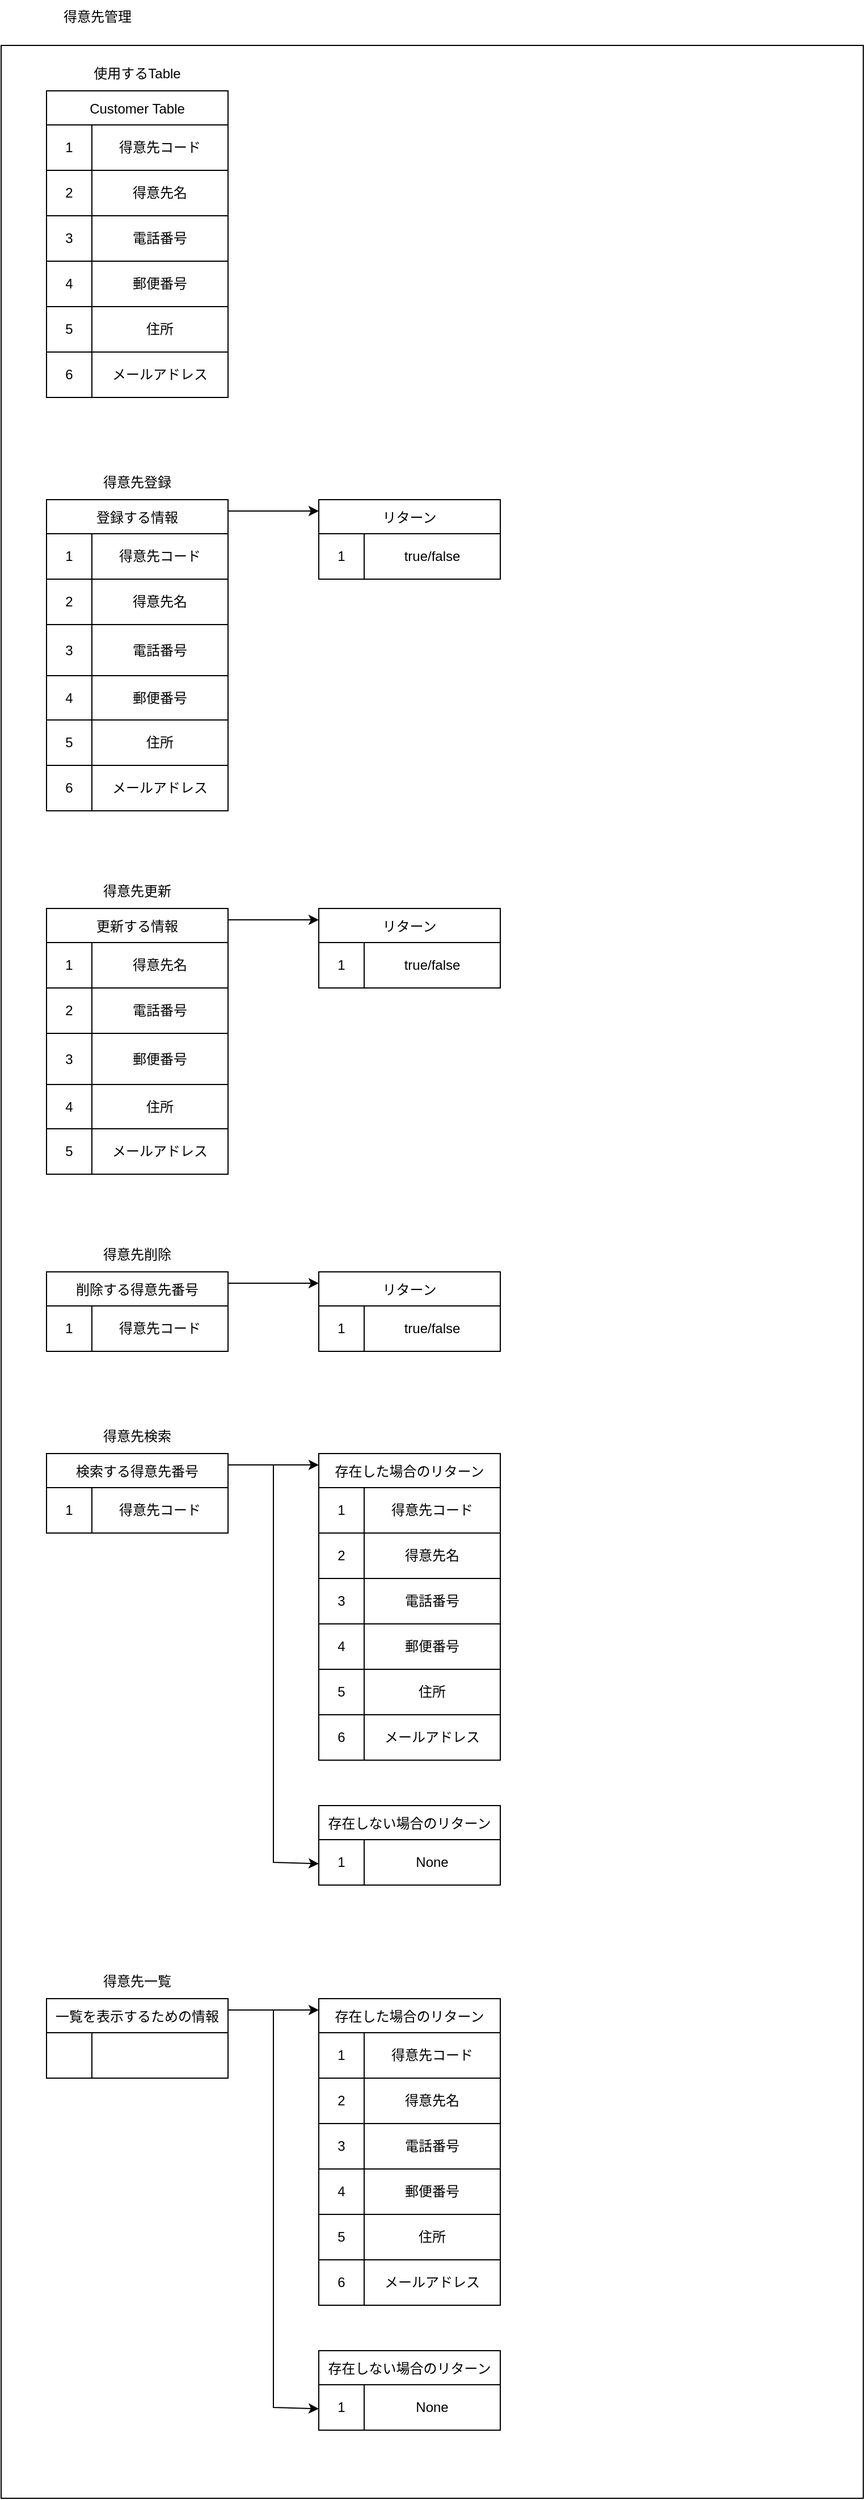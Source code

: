 <mxfile version="24.8.4">
  <diagram name="ページ1" id="rWOm7wTtB1lwXQG9iiKH">
    <mxGraphModel dx="1195" dy="658" grid="1" gridSize="10" guides="1" tooltips="1" connect="1" arrows="1" fold="1" page="1" pageScale="1" pageWidth="5000" pageHeight="5000" math="0" shadow="0">
      <root>
        <mxCell id="0" />
        <mxCell id="1" parent="0" />
        <mxCell id="iLSsixgJdg_JlFmPXbRB-1" value="" style="rounded=0;whiteSpace=wrap;html=1;fillColor=none;movable=0;resizable=0;rotatable=0;deletable=0;editable=0;locked=1;connectable=0;" vertex="1" parent="1">
          <mxGeometry x="40" y="80" width="760" height="2160" as="geometry" />
        </mxCell>
        <mxCell id="iLSsixgJdg_JlFmPXbRB-2" value="得意先管理" style="text;strokeColor=none;align=center;fillColor=none;html=1;verticalAlign=middle;whiteSpace=wrap;rounded=0;" vertex="1" parent="1">
          <mxGeometry x="80" y="40" width="90" height="30" as="geometry" />
        </mxCell>
        <mxCell id="iLSsixgJdg_JlFmPXbRB-4" value="使用するTable" style="text;strokeColor=none;align=center;fillColor=none;html=1;verticalAlign=middle;whiteSpace=wrap;rounded=0;" vertex="1" parent="1">
          <mxGeometry x="80" y="90" width="160" height="30" as="geometry" />
        </mxCell>
        <mxCell id="iLSsixgJdg_JlFmPXbRB-56" value="Customer Table" style="shape=table;startSize=30;container=1;collapsible=0;childLayout=tableLayout;" vertex="1" parent="1">
          <mxGeometry x="80" y="120" width="160" height="270" as="geometry" />
        </mxCell>
        <mxCell id="iLSsixgJdg_JlFmPXbRB-57" value="" style="shape=tableRow;horizontal=0;startSize=0;swimlaneHead=0;swimlaneBody=0;strokeColor=inherit;top=0;left=0;bottom=0;right=0;collapsible=0;dropTarget=0;fillColor=none;points=[[0,0.5],[1,0.5]];portConstraint=eastwest;" vertex="1" parent="iLSsixgJdg_JlFmPXbRB-56">
          <mxGeometry y="30" width="160" height="40" as="geometry" />
        </mxCell>
        <mxCell id="iLSsixgJdg_JlFmPXbRB-58" value="1" style="shape=partialRectangle;html=1;whiteSpace=wrap;connectable=0;strokeColor=inherit;overflow=hidden;fillColor=none;top=0;left=0;bottom=0;right=0;pointerEvents=1;" vertex="1" parent="iLSsixgJdg_JlFmPXbRB-57">
          <mxGeometry width="40" height="40" as="geometry">
            <mxRectangle width="40" height="40" as="alternateBounds" />
          </mxGeometry>
        </mxCell>
        <mxCell id="iLSsixgJdg_JlFmPXbRB-59" value="得意先コード" style="shape=partialRectangle;html=1;whiteSpace=wrap;connectable=0;strokeColor=inherit;overflow=hidden;fillColor=none;top=0;left=0;bottom=0;right=0;pointerEvents=1;" vertex="1" parent="iLSsixgJdg_JlFmPXbRB-57">
          <mxGeometry x="40" width="120" height="40" as="geometry">
            <mxRectangle width="120" height="40" as="alternateBounds" />
          </mxGeometry>
        </mxCell>
        <mxCell id="iLSsixgJdg_JlFmPXbRB-60" value="" style="shape=tableRow;horizontal=0;startSize=0;swimlaneHead=0;swimlaneBody=0;strokeColor=inherit;top=0;left=0;bottom=0;right=0;collapsible=0;dropTarget=0;fillColor=none;points=[[0,0.5],[1,0.5]];portConstraint=eastwest;" vertex="1" parent="iLSsixgJdg_JlFmPXbRB-56">
          <mxGeometry y="70" width="160" height="40" as="geometry" />
        </mxCell>
        <mxCell id="iLSsixgJdg_JlFmPXbRB-61" value="2" style="shape=partialRectangle;html=1;whiteSpace=wrap;connectable=0;strokeColor=inherit;overflow=hidden;fillColor=none;top=0;left=0;bottom=0;right=0;pointerEvents=1;" vertex="1" parent="iLSsixgJdg_JlFmPXbRB-60">
          <mxGeometry width="40" height="40" as="geometry">
            <mxRectangle width="40" height="40" as="alternateBounds" />
          </mxGeometry>
        </mxCell>
        <mxCell id="iLSsixgJdg_JlFmPXbRB-62" value="得意先名" style="shape=partialRectangle;html=1;whiteSpace=wrap;connectable=0;strokeColor=inherit;overflow=hidden;fillColor=none;top=0;left=0;bottom=0;right=0;pointerEvents=1;" vertex="1" parent="iLSsixgJdg_JlFmPXbRB-60">
          <mxGeometry x="40" width="120" height="40" as="geometry">
            <mxRectangle width="120" height="40" as="alternateBounds" />
          </mxGeometry>
        </mxCell>
        <mxCell id="iLSsixgJdg_JlFmPXbRB-63" value="" style="shape=tableRow;horizontal=0;startSize=0;swimlaneHead=0;swimlaneBody=0;strokeColor=inherit;top=0;left=0;bottom=0;right=0;collapsible=0;dropTarget=0;fillColor=none;points=[[0,0.5],[1,0.5]];portConstraint=eastwest;" vertex="1" parent="iLSsixgJdg_JlFmPXbRB-56">
          <mxGeometry y="110" width="160" height="40" as="geometry" />
        </mxCell>
        <mxCell id="iLSsixgJdg_JlFmPXbRB-64" value="3" style="shape=partialRectangle;html=1;whiteSpace=wrap;connectable=0;strokeColor=inherit;overflow=hidden;fillColor=none;top=0;left=0;bottom=0;right=0;pointerEvents=1;" vertex="1" parent="iLSsixgJdg_JlFmPXbRB-63">
          <mxGeometry width="40" height="40" as="geometry">
            <mxRectangle width="40" height="40" as="alternateBounds" />
          </mxGeometry>
        </mxCell>
        <mxCell id="iLSsixgJdg_JlFmPXbRB-65" value="電話番号" style="shape=partialRectangle;html=1;whiteSpace=wrap;connectable=0;strokeColor=inherit;overflow=hidden;fillColor=none;top=0;left=0;bottom=0;right=0;pointerEvents=1;" vertex="1" parent="iLSsixgJdg_JlFmPXbRB-63">
          <mxGeometry x="40" width="120" height="40" as="geometry">
            <mxRectangle width="120" height="40" as="alternateBounds" />
          </mxGeometry>
        </mxCell>
        <mxCell id="iLSsixgJdg_JlFmPXbRB-66" value="" style="shape=tableRow;horizontal=0;startSize=0;swimlaneHead=0;swimlaneBody=0;strokeColor=inherit;top=0;left=0;bottom=0;right=0;collapsible=0;dropTarget=0;fillColor=none;points=[[0,0.5],[1,0.5]];portConstraint=eastwest;" vertex="1" parent="iLSsixgJdg_JlFmPXbRB-56">
          <mxGeometry y="150" width="160" height="40" as="geometry" />
        </mxCell>
        <mxCell id="iLSsixgJdg_JlFmPXbRB-67" value="4" style="shape=partialRectangle;html=1;whiteSpace=wrap;connectable=0;strokeColor=inherit;overflow=hidden;fillColor=none;top=0;left=0;bottom=0;right=0;pointerEvents=1;" vertex="1" parent="iLSsixgJdg_JlFmPXbRB-66">
          <mxGeometry width="40" height="40" as="geometry">
            <mxRectangle width="40" height="40" as="alternateBounds" />
          </mxGeometry>
        </mxCell>
        <mxCell id="iLSsixgJdg_JlFmPXbRB-68" value="郵便番号" style="shape=partialRectangle;html=1;whiteSpace=wrap;connectable=0;strokeColor=inherit;overflow=hidden;fillColor=none;top=0;left=0;bottom=0;right=0;pointerEvents=1;" vertex="1" parent="iLSsixgJdg_JlFmPXbRB-66">
          <mxGeometry x="40" width="120" height="40" as="geometry">
            <mxRectangle width="120" height="40" as="alternateBounds" />
          </mxGeometry>
        </mxCell>
        <mxCell id="iLSsixgJdg_JlFmPXbRB-69" value="" style="shape=tableRow;horizontal=0;startSize=0;swimlaneHead=0;swimlaneBody=0;strokeColor=inherit;top=0;left=0;bottom=0;right=0;collapsible=0;dropTarget=0;fillColor=none;points=[[0,0.5],[1,0.5]];portConstraint=eastwest;" vertex="1" parent="iLSsixgJdg_JlFmPXbRB-56">
          <mxGeometry y="190" width="160" height="40" as="geometry" />
        </mxCell>
        <mxCell id="iLSsixgJdg_JlFmPXbRB-70" value="5" style="shape=partialRectangle;html=1;whiteSpace=wrap;connectable=0;strokeColor=inherit;overflow=hidden;fillColor=none;top=0;left=0;bottom=0;right=0;pointerEvents=1;" vertex="1" parent="iLSsixgJdg_JlFmPXbRB-69">
          <mxGeometry width="40" height="40" as="geometry">
            <mxRectangle width="40" height="40" as="alternateBounds" />
          </mxGeometry>
        </mxCell>
        <mxCell id="iLSsixgJdg_JlFmPXbRB-71" value="住所" style="shape=partialRectangle;html=1;whiteSpace=wrap;connectable=0;strokeColor=inherit;overflow=hidden;fillColor=none;top=0;left=0;bottom=0;right=0;pointerEvents=1;" vertex="1" parent="iLSsixgJdg_JlFmPXbRB-69">
          <mxGeometry x="40" width="120" height="40" as="geometry">
            <mxRectangle width="120" height="40" as="alternateBounds" />
          </mxGeometry>
        </mxCell>
        <mxCell id="iLSsixgJdg_JlFmPXbRB-72" value="" style="shape=tableRow;horizontal=0;startSize=0;swimlaneHead=0;swimlaneBody=0;strokeColor=inherit;top=0;left=0;bottom=0;right=0;collapsible=0;dropTarget=0;fillColor=none;points=[[0,0.5],[1,0.5]];portConstraint=eastwest;" vertex="1" parent="iLSsixgJdg_JlFmPXbRB-56">
          <mxGeometry y="230" width="160" height="40" as="geometry" />
        </mxCell>
        <mxCell id="iLSsixgJdg_JlFmPXbRB-73" value="6" style="shape=partialRectangle;html=1;whiteSpace=wrap;connectable=0;strokeColor=inherit;overflow=hidden;fillColor=none;top=0;left=0;bottom=0;right=0;pointerEvents=1;" vertex="1" parent="iLSsixgJdg_JlFmPXbRB-72">
          <mxGeometry width="40" height="40" as="geometry">
            <mxRectangle width="40" height="40" as="alternateBounds" />
          </mxGeometry>
        </mxCell>
        <mxCell id="iLSsixgJdg_JlFmPXbRB-74" value="メールアドレス" style="shape=partialRectangle;html=1;whiteSpace=wrap;connectable=0;strokeColor=inherit;overflow=hidden;fillColor=none;top=0;left=0;bottom=0;right=0;pointerEvents=1;" vertex="1" parent="iLSsixgJdg_JlFmPXbRB-72">
          <mxGeometry x="40" width="120" height="40" as="geometry">
            <mxRectangle width="120" height="40" as="alternateBounds" />
          </mxGeometry>
        </mxCell>
        <mxCell id="iLSsixgJdg_JlFmPXbRB-95" value="登録する情報" style="shape=table;startSize=30;container=1;collapsible=0;childLayout=tableLayout;" vertex="1" parent="1">
          <mxGeometry x="80" y="480" width="160" height="274" as="geometry" />
        </mxCell>
        <mxCell id="iLSsixgJdg_JlFmPXbRB-96" value="" style="shape=tableRow;horizontal=0;startSize=0;swimlaneHead=0;swimlaneBody=0;strokeColor=inherit;top=0;left=0;bottom=0;right=0;collapsible=0;dropTarget=0;fillColor=none;points=[[0,0.5],[1,0.5]];portConstraint=eastwest;" vertex="1" parent="iLSsixgJdg_JlFmPXbRB-95">
          <mxGeometry y="30" width="160" height="40" as="geometry" />
        </mxCell>
        <mxCell id="iLSsixgJdg_JlFmPXbRB-97" value="1" style="shape=partialRectangle;html=1;whiteSpace=wrap;connectable=0;strokeColor=inherit;overflow=hidden;fillColor=none;top=0;left=0;bottom=0;right=0;pointerEvents=1;" vertex="1" parent="iLSsixgJdg_JlFmPXbRB-96">
          <mxGeometry width="40" height="40" as="geometry">
            <mxRectangle width="40" height="40" as="alternateBounds" />
          </mxGeometry>
        </mxCell>
        <mxCell id="iLSsixgJdg_JlFmPXbRB-98" value="得意先コード" style="shape=partialRectangle;html=1;whiteSpace=wrap;connectable=0;strokeColor=inherit;overflow=hidden;fillColor=none;top=0;left=0;bottom=0;right=0;pointerEvents=1;" vertex="1" parent="iLSsixgJdg_JlFmPXbRB-96">
          <mxGeometry x="40" width="120" height="40" as="geometry">
            <mxRectangle width="120" height="40" as="alternateBounds" />
          </mxGeometry>
        </mxCell>
        <mxCell id="iLSsixgJdg_JlFmPXbRB-99" value="" style="shape=tableRow;horizontal=0;startSize=0;swimlaneHead=0;swimlaneBody=0;strokeColor=inherit;top=0;left=0;bottom=0;right=0;collapsible=0;dropTarget=0;fillColor=none;points=[[0,0.5],[1,0.5]];portConstraint=eastwest;" vertex="1" parent="iLSsixgJdg_JlFmPXbRB-95">
          <mxGeometry y="70" width="160" height="40" as="geometry" />
        </mxCell>
        <mxCell id="iLSsixgJdg_JlFmPXbRB-100" value="2" style="shape=partialRectangle;html=1;whiteSpace=wrap;connectable=0;strokeColor=inherit;overflow=hidden;fillColor=none;top=0;left=0;bottom=0;right=0;pointerEvents=1;" vertex="1" parent="iLSsixgJdg_JlFmPXbRB-99">
          <mxGeometry width="40" height="40" as="geometry">
            <mxRectangle width="40" height="40" as="alternateBounds" />
          </mxGeometry>
        </mxCell>
        <mxCell id="iLSsixgJdg_JlFmPXbRB-101" value="得意先名" style="shape=partialRectangle;html=1;whiteSpace=wrap;connectable=0;strokeColor=inherit;overflow=hidden;fillColor=none;top=0;left=0;bottom=0;right=0;pointerEvents=1;" vertex="1" parent="iLSsixgJdg_JlFmPXbRB-99">
          <mxGeometry x="40" width="120" height="40" as="geometry">
            <mxRectangle width="120" height="40" as="alternateBounds" />
          </mxGeometry>
        </mxCell>
        <mxCell id="iLSsixgJdg_JlFmPXbRB-102" value="" style="shape=tableRow;horizontal=0;startSize=0;swimlaneHead=0;swimlaneBody=0;strokeColor=inherit;top=0;left=0;bottom=0;right=0;collapsible=0;dropTarget=0;fillColor=none;points=[[0,0.5],[1,0.5]];portConstraint=eastwest;" vertex="1" parent="iLSsixgJdg_JlFmPXbRB-95">
          <mxGeometry y="110" width="160" height="45" as="geometry" />
        </mxCell>
        <mxCell id="iLSsixgJdg_JlFmPXbRB-103" value="3" style="shape=partialRectangle;html=1;whiteSpace=wrap;connectable=0;strokeColor=inherit;overflow=hidden;fillColor=none;top=0;left=0;bottom=0;right=0;pointerEvents=1;" vertex="1" parent="iLSsixgJdg_JlFmPXbRB-102">
          <mxGeometry width="40" height="45" as="geometry">
            <mxRectangle width="40" height="45" as="alternateBounds" />
          </mxGeometry>
        </mxCell>
        <mxCell id="iLSsixgJdg_JlFmPXbRB-104" value="電話番号" style="shape=partialRectangle;html=1;whiteSpace=wrap;connectable=0;strokeColor=inherit;overflow=hidden;fillColor=none;top=0;left=0;bottom=0;right=0;pointerEvents=1;" vertex="1" parent="iLSsixgJdg_JlFmPXbRB-102">
          <mxGeometry x="40" width="120" height="45" as="geometry">
            <mxRectangle width="120" height="45" as="alternateBounds" />
          </mxGeometry>
        </mxCell>
        <mxCell id="iLSsixgJdg_JlFmPXbRB-105" value="" style="shape=tableRow;horizontal=0;startSize=0;swimlaneHead=0;swimlaneBody=0;strokeColor=inherit;top=0;left=0;bottom=0;right=0;collapsible=0;dropTarget=0;fillColor=none;points=[[0,0.5],[1,0.5]];portConstraint=eastwest;" vertex="1" parent="iLSsixgJdg_JlFmPXbRB-95">
          <mxGeometry y="155" width="160" height="39" as="geometry" />
        </mxCell>
        <mxCell id="iLSsixgJdg_JlFmPXbRB-106" value="4" style="shape=partialRectangle;html=1;whiteSpace=wrap;connectable=0;strokeColor=inherit;overflow=hidden;fillColor=none;top=0;left=0;bottom=0;right=0;pointerEvents=1;" vertex="1" parent="iLSsixgJdg_JlFmPXbRB-105">
          <mxGeometry width="40" height="39" as="geometry">
            <mxRectangle width="40" height="39" as="alternateBounds" />
          </mxGeometry>
        </mxCell>
        <mxCell id="iLSsixgJdg_JlFmPXbRB-107" value="郵便番号" style="shape=partialRectangle;html=1;whiteSpace=wrap;connectable=0;strokeColor=inherit;overflow=hidden;fillColor=none;top=0;left=0;bottom=0;right=0;pointerEvents=1;" vertex="1" parent="iLSsixgJdg_JlFmPXbRB-105">
          <mxGeometry x="40" width="120" height="39" as="geometry">
            <mxRectangle width="120" height="39" as="alternateBounds" />
          </mxGeometry>
        </mxCell>
        <mxCell id="iLSsixgJdg_JlFmPXbRB-108" value="" style="shape=tableRow;horizontal=0;startSize=0;swimlaneHead=0;swimlaneBody=0;strokeColor=inherit;top=0;left=0;bottom=0;right=0;collapsible=0;dropTarget=0;fillColor=none;points=[[0,0.5],[1,0.5]];portConstraint=eastwest;" vertex="1" parent="iLSsixgJdg_JlFmPXbRB-95">
          <mxGeometry y="194" width="160" height="40" as="geometry" />
        </mxCell>
        <mxCell id="iLSsixgJdg_JlFmPXbRB-109" value="5" style="shape=partialRectangle;html=1;whiteSpace=wrap;connectable=0;strokeColor=inherit;overflow=hidden;fillColor=none;top=0;left=0;bottom=0;right=0;pointerEvents=1;" vertex="1" parent="iLSsixgJdg_JlFmPXbRB-108">
          <mxGeometry width="40" height="40" as="geometry">
            <mxRectangle width="40" height="40" as="alternateBounds" />
          </mxGeometry>
        </mxCell>
        <mxCell id="iLSsixgJdg_JlFmPXbRB-110" value="住所" style="shape=partialRectangle;html=1;whiteSpace=wrap;connectable=0;strokeColor=inherit;overflow=hidden;fillColor=none;top=0;left=0;bottom=0;right=0;pointerEvents=1;" vertex="1" parent="iLSsixgJdg_JlFmPXbRB-108">
          <mxGeometry x="40" width="120" height="40" as="geometry">
            <mxRectangle width="120" height="40" as="alternateBounds" />
          </mxGeometry>
        </mxCell>
        <mxCell id="iLSsixgJdg_JlFmPXbRB-111" value="" style="shape=tableRow;horizontal=0;startSize=0;swimlaneHead=0;swimlaneBody=0;strokeColor=inherit;top=0;left=0;bottom=0;right=0;collapsible=0;dropTarget=0;fillColor=none;points=[[0,0.5],[1,0.5]];portConstraint=eastwest;" vertex="1" parent="iLSsixgJdg_JlFmPXbRB-95">
          <mxGeometry y="234" width="160" height="40" as="geometry" />
        </mxCell>
        <mxCell id="iLSsixgJdg_JlFmPXbRB-112" value="6" style="shape=partialRectangle;html=1;whiteSpace=wrap;connectable=0;strokeColor=inherit;overflow=hidden;fillColor=none;top=0;left=0;bottom=0;right=0;pointerEvents=1;" vertex="1" parent="iLSsixgJdg_JlFmPXbRB-111">
          <mxGeometry width="40" height="40" as="geometry">
            <mxRectangle width="40" height="40" as="alternateBounds" />
          </mxGeometry>
        </mxCell>
        <mxCell id="iLSsixgJdg_JlFmPXbRB-113" value="メールアドレス" style="shape=partialRectangle;html=1;whiteSpace=wrap;connectable=0;strokeColor=inherit;overflow=hidden;fillColor=none;top=0;left=0;bottom=0;right=0;pointerEvents=1;" vertex="1" parent="iLSsixgJdg_JlFmPXbRB-111">
          <mxGeometry x="40" width="120" height="40" as="geometry">
            <mxRectangle width="120" height="40" as="alternateBounds" />
          </mxGeometry>
        </mxCell>
        <mxCell id="iLSsixgJdg_JlFmPXbRB-114" value="得意先登録" style="text;strokeColor=none;align=center;fillColor=none;html=1;verticalAlign=middle;whiteSpace=wrap;rounded=0;" vertex="1" parent="1">
          <mxGeometry x="80" y="450" width="160" height="30" as="geometry" />
        </mxCell>
        <mxCell id="iLSsixgJdg_JlFmPXbRB-136" value="更新する情報" style="shape=table;startSize=30;container=1;collapsible=0;childLayout=tableLayout;" vertex="1" parent="1">
          <mxGeometry x="80" y="840" width="160" height="234" as="geometry" />
        </mxCell>
        <mxCell id="iLSsixgJdg_JlFmPXbRB-137" value="" style="shape=tableRow;horizontal=0;startSize=0;swimlaneHead=0;swimlaneBody=0;strokeColor=inherit;top=0;left=0;bottom=0;right=0;collapsible=0;dropTarget=0;fillColor=none;points=[[0,0.5],[1,0.5]];portConstraint=eastwest;" vertex="1" parent="iLSsixgJdg_JlFmPXbRB-136">
          <mxGeometry y="30" width="160" height="40" as="geometry" />
        </mxCell>
        <mxCell id="iLSsixgJdg_JlFmPXbRB-138" value="1" style="shape=partialRectangle;html=1;whiteSpace=wrap;connectable=0;strokeColor=inherit;overflow=hidden;fillColor=none;top=0;left=0;bottom=0;right=0;pointerEvents=1;" vertex="1" parent="iLSsixgJdg_JlFmPXbRB-137">
          <mxGeometry width="40" height="40" as="geometry">
            <mxRectangle width="40" height="40" as="alternateBounds" />
          </mxGeometry>
        </mxCell>
        <mxCell id="iLSsixgJdg_JlFmPXbRB-139" value="得意先名" style="shape=partialRectangle;html=1;whiteSpace=wrap;connectable=0;strokeColor=inherit;overflow=hidden;fillColor=none;top=0;left=0;bottom=0;right=0;pointerEvents=1;" vertex="1" parent="iLSsixgJdg_JlFmPXbRB-137">
          <mxGeometry x="40" width="120" height="40" as="geometry">
            <mxRectangle width="120" height="40" as="alternateBounds" />
          </mxGeometry>
        </mxCell>
        <mxCell id="iLSsixgJdg_JlFmPXbRB-140" value="" style="shape=tableRow;horizontal=0;startSize=0;swimlaneHead=0;swimlaneBody=0;strokeColor=inherit;top=0;left=0;bottom=0;right=0;collapsible=0;dropTarget=0;fillColor=none;points=[[0,0.5],[1,0.5]];portConstraint=eastwest;" vertex="1" parent="iLSsixgJdg_JlFmPXbRB-136">
          <mxGeometry y="70" width="160" height="40" as="geometry" />
        </mxCell>
        <mxCell id="iLSsixgJdg_JlFmPXbRB-141" value="2" style="shape=partialRectangle;html=1;whiteSpace=wrap;connectable=0;strokeColor=inherit;overflow=hidden;fillColor=none;top=0;left=0;bottom=0;right=0;pointerEvents=1;" vertex="1" parent="iLSsixgJdg_JlFmPXbRB-140">
          <mxGeometry width="40" height="40" as="geometry">
            <mxRectangle width="40" height="40" as="alternateBounds" />
          </mxGeometry>
        </mxCell>
        <mxCell id="iLSsixgJdg_JlFmPXbRB-142" value="電話番号" style="shape=partialRectangle;html=1;whiteSpace=wrap;connectable=0;strokeColor=inherit;overflow=hidden;fillColor=none;top=0;left=0;bottom=0;right=0;pointerEvents=1;" vertex="1" parent="iLSsixgJdg_JlFmPXbRB-140">
          <mxGeometry x="40" width="120" height="40" as="geometry">
            <mxRectangle width="120" height="40" as="alternateBounds" />
          </mxGeometry>
        </mxCell>
        <mxCell id="iLSsixgJdg_JlFmPXbRB-143" value="" style="shape=tableRow;horizontal=0;startSize=0;swimlaneHead=0;swimlaneBody=0;strokeColor=inherit;top=0;left=0;bottom=0;right=0;collapsible=0;dropTarget=0;fillColor=none;points=[[0,0.5],[1,0.5]];portConstraint=eastwest;" vertex="1" parent="iLSsixgJdg_JlFmPXbRB-136">
          <mxGeometry y="110" width="160" height="45" as="geometry" />
        </mxCell>
        <mxCell id="iLSsixgJdg_JlFmPXbRB-144" value="3" style="shape=partialRectangle;html=1;whiteSpace=wrap;connectable=0;strokeColor=inherit;overflow=hidden;fillColor=none;top=0;left=0;bottom=0;right=0;pointerEvents=1;" vertex="1" parent="iLSsixgJdg_JlFmPXbRB-143">
          <mxGeometry width="40" height="45" as="geometry">
            <mxRectangle width="40" height="45" as="alternateBounds" />
          </mxGeometry>
        </mxCell>
        <mxCell id="iLSsixgJdg_JlFmPXbRB-145" value="郵便番号" style="shape=partialRectangle;html=1;whiteSpace=wrap;connectable=0;strokeColor=inherit;overflow=hidden;fillColor=none;top=0;left=0;bottom=0;right=0;pointerEvents=1;" vertex="1" parent="iLSsixgJdg_JlFmPXbRB-143">
          <mxGeometry x="40" width="120" height="45" as="geometry">
            <mxRectangle width="120" height="45" as="alternateBounds" />
          </mxGeometry>
        </mxCell>
        <mxCell id="iLSsixgJdg_JlFmPXbRB-146" value="" style="shape=tableRow;horizontal=0;startSize=0;swimlaneHead=0;swimlaneBody=0;strokeColor=inherit;top=0;left=0;bottom=0;right=0;collapsible=0;dropTarget=0;fillColor=none;points=[[0,0.5],[1,0.5]];portConstraint=eastwest;" vertex="1" parent="iLSsixgJdg_JlFmPXbRB-136">
          <mxGeometry y="155" width="160" height="39" as="geometry" />
        </mxCell>
        <mxCell id="iLSsixgJdg_JlFmPXbRB-147" value="4" style="shape=partialRectangle;html=1;whiteSpace=wrap;connectable=0;strokeColor=inherit;overflow=hidden;fillColor=none;top=0;left=0;bottom=0;right=0;pointerEvents=1;" vertex="1" parent="iLSsixgJdg_JlFmPXbRB-146">
          <mxGeometry width="40" height="39" as="geometry">
            <mxRectangle width="40" height="39" as="alternateBounds" />
          </mxGeometry>
        </mxCell>
        <mxCell id="iLSsixgJdg_JlFmPXbRB-148" value="住所" style="shape=partialRectangle;html=1;whiteSpace=wrap;connectable=0;strokeColor=inherit;overflow=hidden;fillColor=none;top=0;left=0;bottom=0;right=0;pointerEvents=1;" vertex="1" parent="iLSsixgJdg_JlFmPXbRB-146">
          <mxGeometry x="40" width="120" height="39" as="geometry">
            <mxRectangle width="120" height="39" as="alternateBounds" />
          </mxGeometry>
        </mxCell>
        <mxCell id="iLSsixgJdg_JlFmPXbRB-149" value="" style="shape=tableRow;horizontal=0;startSize=0;swimlaneHead=0;swimlaneBody=0;strokeColor=inherit;top=0;left=0;bottom=0;right=0;collapsible=0;dropTarget=0;fillColor=none;points=[[0,0.5],[1,0.5]];portConstraint=eastwest;" vertex="1" parent="iLSsixgJdg_JlFmPXbRB-136">
          <mxGeometry y="194" width="160" height="40" as="geometry" />
        </mxCell>
        <mxCell id="iLSsixgJdg_JlFmPXbRB-150" value="5" style="shape=partialRectangle;html=1;whiteSpace=wrap;connectable=0;strokeColor=inherit;overflow=hidden;fillColor=none;top=0;left=0;bottom=0;right=0;pointerEvents=1;" vertex="1" parent="iLSsixgJdg_JlFmPXbRB-149">
          <mxGeometry width="40" height="40" as="geometry">
            <mxRectangle width="40" height="40" as="alternateBounds" />
          </mxGeometry>
        </mxCell>
        <mxCell id="iLSsixgJdg_JlFmPXbRB-151" value="メールアドレス" style="shape=partialRectangle;html=1;whiteSpace=wrap;connectable=0;strokeColor=inherit;overflow=hidden;fillColor=none;top=0;left=0;bottom=0;right=0;pointerEvents=1;" vertex="1" parent="iLSsixgJdg_JlFmPXbRB-149">
          <mxGeometry x="40" width="120" height="40" as="geometry">
            <mxRectangle width="120" height="40" as="alternateBounds" />
          </mxGeometry>
        </mxCell>
        <mxCell id="iLSsixgJdg_JlFmPXbRB-155" value="得意先更新" style="text;strokeColor=none;align=center;fillColor=none;html=1;verticalAlign=middle;whiteSpace=wrap;rounded=0;" vertex="1" parent="1">
          <mxGeometry x="80" y="810" width="160" height="30" as="geometry" />
        </mxCell>
        <mxCell id="iLSsixgJdg_JlFmPXbRB-156" value="削除する得意先番号" style="shape=table;startSize=30;container=1;collapsible=0;childLayout=tableLayout;" vertex="1" parent="1">
          <mxGeometry x="80" y="1160" width="160" height="70" as="geometry" />
        </mxCell>
        <mxCell id="iLSsixgJdg_JlFmPXbRB-157" value="" style="shape=tableRow;horizontal=0;startSize=0;swimlaneHead=0;swimlaneBody=0;strokeColor=inherit;top=0;left=0;bottom=0;right=0;collapsible=0;dropTarget=0;fillColor=none;points=[[0,0.5],[1,0.5]];portConstraint=eastwest;" vertex="1" parent="iLSsixgJdg_JlFmPXbRB-156">
          <mxGeometry y="30" width="160" height="40" as="geometry" />
        </mxCell>
        <mxCell id="iLSsixgJdg_JlFmPXbRB-158" value="1" style="shape=partialRectangle;html=1;whiteSpace=wrap;connectable=0;strokeColor=inherit;overflow=hidden;fillColor=none;top=0;left=0;bottom=0;right=0;pointerEvents=1;" vertex="1" parent="iLSsixgJdg_JlFmPXbRB-157">
          <mxGeometry width="40" height="40" as="geometry">
            <mxRectangle width="40" height="40" as="alternateBounds" />
          </mxGeometry>
        </mxCell>
        <mxCell id="iLSsixgJdg_JlFmPXbRB-159" value="得意先コード" style="shape=partialRectangle;html=1;whiteSpace=wrap;connectable=0;strokeColor=inherit;overflow=hidden;fillColor=none;top=0;left=0;bottom=0;right=0;pointerEvents=1;" vertex="1" parent="iLSsixgJdg_JlFmPXbRB-157">
          <mxGeometry x="40" width="120" height="40" as="geometry">
            <mxRectangle width="120" height="40" as="alternateBounds" />
          </mxGeometry>
        </mxCell>
        <mxCell id="iLSsixgJdg_JlFmPXbRB-175" value="得意先削除" style="text;strokeColor=none;align=center;fillColor=none;html=1;verticalAlign=middle;whiteSpace=wrap;rounded=0;" vertex="1" parent="1">
          <mxGeometry x="80" y="1130" width="160" height="30" as="geometry" />
        </mxCell>
        <mxCell id="iLSsixgJdg_JlFmPXbRB-176" value="検索する得意先番号" style="shape=table;startSize=30;container=1;collapsible=0;childLayout=tableLayout;" vertex="1" parent="1">
          <mxGeometry x="80" y="1320" width="160" height="70" as="geometry" />
        </mxCell>
        <mxCell id="iLSsixgJdg_JlFmPXbRB-177" value="" style="shape=tableRow;horizontal=0;startSize=0;swimlaneHead=0;swimlaneBody=0;strokeColor=inherit;top=0;left=0;bottom=0;right=0;collapsible=0;dropTarget=0;fillColor=none;points=[[0,0.5],[1,0.5]];portConstraint=eastwest;" vertex="1" parent="iLSsixgJdg_JlFmPXbRB-176">
          <mxGeometry y="30" width="160" height="40" as="geometry" />
        </mxCell>
        <mxCell id="iLSsixgJdg_JlFmPXbRB-178" value="1" style="shape=partialRectangle;html=1;whiteSpace=wrap;connectable=0;strokeColor=inherit;overflow=hidden;fillColor=none;top=0;left=0;bottom=0;right=0;pointerEvents=1;" vertex="1" parent="iLSsixgJdg_JlFmPXbRB-177">
          <mxGeometry width="40" height="40" as="geometry">
            <mxRectangle width="40" height="40" as="alternateBounds" />
          </mxGeometry>
        </mxCell>
        <mxCell id="iLSsixgJdg_JlFmPXbRB-179" value="得意先コード" style="shape=partialRectangle;html=1;whiteSpace=wrap;connectable=0;strokeColor=inherit;overflow=hidden;fillColor=none;top=0;left=0;bottom=0;right=0;pointerEvents=1;" vertex="1" parent="iLSsixgJdg_JlFmPXbRB-177">
          <mxGeometry x="40" width="120" height="40" as="geometry">
            <mxRectangle width="120" height="40" as="alternateBounds" />
          </mxGeometry>
        </mxCell>
        <mxCell id="iLSsixgJdg_JlFmPXbRB-180" value="得意先検索" style="text;strokeColor=none;align=center;fillColor=none;html=1;verticalAlign=middle;whiteSpace=wrap;rounded=0;" vertex="1" parent="1">
          <mxGeometry x="80" y="1290" width="160" height="30" as="geometry" />
        </mxCell>
        <mxCell id="iLSsixgJdg_JlFmPXbRB-181" value="一覧を表示するための情報" style="shape=table;startSize=30;container=1;collapsible=0;childLayout=tableLayout;" vertex="1" parent="1">
          <mxGeometry x="80" y="1800" width="160" height="70" as="geometry" />
        </mxCell>
        <mxCell id="iLSsixgJdg_JlFmPXbRB-182" value="" style="shape=tableRow;horizontal=0;startSize=0;swimlaneHead=0;swimlaneBody=0;strokeColor=inherit;top=0;left=0;bottom=0;right=0;collapsible=0;dropTarget=0;fillColor=none;points=[[0,0.5],[1,0.5]];portConstraint=eastwest;" vertex="1" parent="iLSsixgJdg_JlFmPXbRB-181">
          <mxGeometry y="30" width="160" height="40" as="geometry" />
        </mxCell>
        <mxCell id="iLSsixgJdg_JlFmPXbRB-183" value="" style="shape=partialRectangle;html=1;whiteSpace=wrap;connectable=0;strokeColor=inherit;overflow=hidden;fillColor=none;top=0;left=0;bottom=0;right=0;pointerEvents=1;" vertex="1" parent="iLSsixgJdg_JlFmPXbRB-182">
          <mxGeometry width="40" height="40" as="geometry">
            <mxRectangle width="40" height="40" as="alternateBounds" />
          </mxGeometry>
        </mxCell>
        <mxCell id="iLSsixgJdg_JlFmPXbRB-184" value="" style="shape=partialRectangle;html=1;whiteSpace=wrap;connectable=0;strokeColor=inherit;overflow=hidden;fillColor=none;top=0;left=0;bottom=0;right=0;pointerEvents=1;" vertex="1" parent="iLSsixgJdg_JlFmPXbRB-182">
          <mxGeometry x="40" width="120" height="40" as="geometry">
            <mxRectangle width="120" height="40" as="alternateBounds" />
          </mxGeometry>
        </mxCell>
        <mxCell id="iLSsixgJdg_JlFmPXbRB-185" value="得意先一覧" style="text;strokeColor=none;align=center;fillColor=none;html=1;verticalAlign=middle;whiteSpace=wrap;rounded=0;" vertex="1" parent="1">
          <mxGeometry x="80" y="1770" width="160" height="30" as="geometry" />
        </mxCell>
        <mxCell id="iLSsixgJdg_JlFmPXbRB-186" value="" style="endArrow=classic;html=1;rounded=0;" edge="1" parent="1">
          <mxGeometry width="50" height="50" relative="1" as="geometry">
            <mxPoint x="240" y="490" as="sourcePoint" />
            <mxPoint x="320" y="490" as="targetPoint" />
          </mxGeometry>
        </mxCell>
        <mxCell id="iLSsixgJdg_JlFmPXbRB-187" value="リターン" style="shape=table;startSize=30;container=1;collapsible=0;childLayout=tableLayout;" vertex="1" parent="1">
          <mxGeometry x="320" y="480" width="160" height="70" as="geometry" />
        </mxCell>
        <mxCell id="iLSsixgJdg_JlFmPXbRB-188" value="" style="shape=tableRow;horizontal=0;startSize=0;swimlaneHead=0;swimlaneBody=0;strokeColor=inherit;top=0;left=0;bottom=0;right=0;collapsible=0;dropTarget=0;fillColor=none;points=[[0,0.5],[1,0.5]];portConstraint=eastwest;" vertex="1" parent="iLSsixgJdg_JlFmPXbRB-187">
          <mxGeometry y="30" width="160" height="40" as="geometry" />
        </mxCell>
        <mxCell id="iLSsixgJdg_JlFmPXbRB-189" value="1" style="shape=partialRectangle;html=1;whiteSpace=wrap;connectable=0;strokeColor=inherit;overflow=hidden;fillColor=none;top=0;left=0;bottom=0;right=0;pointerEvents=1;" vertex="1" parent="iLSsixgJdg_JlFmPXbRB-188">
          <mxGeometry width="40" height="40" as="geometry">
            <mxRectangle width="40" height="40" as="alternateBounds" />
          </mxGeometry>
        </mxCell>
        <mxCell id="iLSsixgJdg_JlFmPXbRB-190" value="true/false" style="shape=partialRectangle;html=1;whiteSpace=wrap;connectable=0;strokeColor=inherit;overflow=hidden;fillColor=none;top=0;left=0;bottom=0;right=0;pointerEvents=1;" vertex="1" parent="iLSsixgJdg_JlFmPXbRB-188">
          <mxGeometry x="40" width="120" height="40" as="geometry">
            <mxRectangle width="120" height="40" as="alternateBounds" />
          </mxGeometry>
        </mxCell>
        <mxCell id="iLSsixgJdg_JlFmPXbRB-224" value="リターン" style="shape=table;startSize=30;container=1;collapsible=0;childLayout=tableLayout;" vertex="1" parent="1">
          <mxGeometry x="320" y="840" width="160" height="70" as="geometry" />
        </mxCell>
        <mxCell id="iLSsixgJdg_JlFmPXbRB-225" value="" style="shape=tableRow;horizontal=0;startSize=0;swimlaneHead=0;swimlaneBody=0;strokeColor=inherit;top=0;left=0;bottom=0;right=0;collapsible=0;dropTarget=0;fillColor=none;points=[[0,0.5],[1,0.5]];portConstraint=eastwest;" vertex="1" parent="iLSsixgJdg_JlFmPXbRB-224">
          <mxGeometry y="30" width="160" height="40" as="geometry" />
        </mxCell>
        <mxCell id="iLSsixgJdg_JlFmPXbRB-226" value="1" style="shape=partialRectangle;html=1;whiteSpace=wrap;connectable=0;strokeColor=inherit;overflow=hidden;fillColor=none;top=0;left=0;bottom=0;right=0;pointerEvents=1;" vertex="1" parent="iLSsixgJdg_JlFmPXbRB-225">
          <mxGeometry width="40" height="40" as="geometry">
            <mxRectangle width="40" height="40" as="alternateBounds" />
          </mxGeometry>
        </mxCell>
        <mxCell id="iLSsixgJdg_JlFmPXbRB-227" value="true/false" style="shape=partialRectangle;html=1;whiteSpace=wrap;connectable=0;strokeColor=inherit;overflow=hidden;fillColor=none;top=0;left=0;bottom=0;right=0;pointerEvents=1;" vertex="1" parent="iLSsixgJdg_JlFmPXbRB-225">
          <mxGeometry x="40" width="120" height="40" as="geometry">
            <mxRectangle width="120" height="40" as="alternateBounds" />
          </mxGeometry>
        </mxCell>
        <mxCell id="iLSsixgJdg_JlFmPXbRB-228" value="" style="endArrow=classic;html=1;rounded=0;" edge="1" parent="1">
          <mxGeometry width="50" height="50" relative="1" as="geometry">
            <mxPoint x="240" y="850" as="sourcePoint" />
            <mxPoint x="320" y="850" as="targetPoint" />
          </mxGeometry>
        </mxCell>
        <mxCell id="iLSsixgJdg_JlFmPXbRB-229" value="リターン" style="shape=table;startSize=30;container=1;collapsible=0;childLayout=tableLayout;" vertex="1" parent="1">
          <mxGeometry x="320" y="1160" width="160" height="70" as="geometry" />
        </mxCell>
        <mxCell id="iLSsixgJdg_JlFmPXbRB-230" value="" style="shape=tableRow;horizontal=0;startSize=0;swimlaneHead=0;swimlaneBody=0;strokeColor=inherit;top=0;left=0;bottom=0;right=0;collapsible=0;dropTarget=0;fillColor=none;points=[[0,0.5],[1,0.5]];portConstraint=eastwest;" vertex="1" parent="iLSsixgJdg_JlFmPXbRB-229">
          <mxGeometry y="30" width="160" height="40" as="geometry" />
        </mxCell>
        <mxCell id="iLSsixgJdg_JlFmPXbRB-231" value="1" style="shape=partialRectangle;html=1;whiteSpace=wrap;connectable=0;strokeColor=inherit;overflow=hidden;fillColor=none;top=0;left=0;bottom=0;right=0;pointerEvents=1;" vertex="1" parent="iLSsixgJdg_JlFmPXbRB-230">
          <mxGeometry width="40" height="40" as="geometry">
            <mxRectangle width="40" height="40" as="alternateBounds" />
          </mxGeometry>
        </mxCell>
        <mxCell id="iLSsixgJdg_JlFmPXbRB-232" value="true/false" style="shape=partialRectangle;html=1;whiteSpace=wrap;connectable=0;strokeColor=inherit;overflow=hidden;fillColor=none;top=0;left=0;bottom=0;right=0;pointerEvents=1;" vertex="1" parent="iLSsixgJdg_JlFmPXbRB-230">
          <mxGeometry x="40" width="120" height="40" as="geometry">
            <mxRectangle width="120" height="40" as="alternateBounds" />
          </mxGeometry>
        </mxCell>
        <mxCell id="iLSsixgJdg_JlFmPXbRB-233" value="" style="endArrow=classic;html=1;rounded=0;" edge="1" parent="1">
          <mxGeometry width="50" height="50" relative="1" as="geometry">
            <mxPoint x="240" y="1170" as="sourcePoint" />
            <mxPoint x="320" y="1170" as="targetPoint" />
          </mxGeometry>
        </mxCell>
        <mxCell id="iLSsixgJdg_JlFmPXbRB-234" value="存在した場合のリターン" style="shape=table;startSize=30;container=1;collapsible=0;childLayout=tableLayout;" vertex="1" parent="1">
          <mxGeometry x="320" y="1320" width="160" height="270" as="geometry" />
        </mxCell>
        <mxCell id="iLSsixgJdg_JlFmPXbRB-235" value="" style="shape=tableRow;horizontal=0;startSize=0;swimlaneHead=0;swimlaneBody=0;strokeColor=inherit;top=0;left=0;bottom=0;right=0;collapsible=0;dropTarget=0;fillColor=none;points=[[0,0.5],[1,0.5]];portConstraint=eastwest;" vertex="1" parent="iLSsixgJdg_JlFmPXbRB-234">
          <mxGeometry y="30" width="160" height="40" as="geometry" />
        </mxCell>
        <mxCell id="iLSsixgJdg_JlFmPXbRB-236" value="1" style="shape=partialRectangle;html=1;whiteSpace=wrap;connectable=0;strokeColor=inherit;overflow=hidden;fillColor=none;top=0;left=0;bottom=0;right=0;pointerEvents=1;" vertex="1" parent="iLSsixgJdg_JlFmPXbRB-235">
          <mxGeometry width="40" height="40" as="geometry">
            <mxRectangle width="40" height="40" as="alternateBounds" />
          </mxGeometry>
        </mxCell>
        <mxCell id="iLSsixgJdg_JlFmPXbRB-237" value="得意先コード" style="shape=partialRectangle;html=1;whiteSpace=wrap;connectable=0;strokeColor=inherit;overflow=hidden;fillColor=none;top=0;left=0;bottom=0;right=0;pointerEvents=1;" vertex="1" parent="iLSsixgJdg_JlFmPXbRB-235">
          <mxGeometry x="40" width="120" height="40" as="geometry">
            <mxRectangle width="120" height="40" as="alternateBounds" />
          </mxGeometry>
        </mxCell>
        <mxCell id="iLSsixgJdg_JlFmPXbRB-238" value="" style="shape=tableRow;horizontal=0;startSize=0;swimlaneHead=0;swimlaneBody=0;strokeColor=inherit;top=0;left=0;bottom=0;right=0;collapsible=0;dropTarget=0;fillColor=none;points=[[0,0.5],[1,0.5]];portConstraint=eastwest;" vertex="1" parent="iLSsixgJdg_JlFmPXbRB-234">
          <mxGeometry y="70" width="160" height="40" as="geometry" />
        </mxCell>
        <mxCell id="iLSsixgJdg_JlFmPXbRB-239" value="2" style="shape=partialRectangle;html=1;whiteSpace=wrap;connectable=0;strokeColor=inherit;overflow=hidden;fillColor=none;top=0;left=0;bottom=0;right=0;pointerEvents=1;" vertex="1" parent="iLSsixgJdg_JlFmPXbRB-238">
          <mxGeometry width="40" height="40" as="geometry">
            <mxRectangle width="40" height="40" as="alternateBounds" />
          </mxGeometry>
        </mxCell>
        <mxCell id="iLSsixgJdg_JlFmPXbRB-240" value="得意先名" style="shape=partialRectangle;html=1;whiteSpace=wrap;connectable=0;strokeColor=inherit;overflow=hidden;fillColor=none;top=0;left=0;bottom=0;right=0;pointerEvents=1;" vertex="1" parent="iLSsixgJdg_JlFmPXbRB-238">
          <mxGeometry x="40" width="120" height="40" as="geometry">
            <mxRectangle width="120" height="40" as="alternateBounds" />
          </mxGeometry>
        </mxCell>
        <mxCell id="iLSsixgJdg_JlFmPXbRB-241" value="" style="shape=tableRow;horizontal=0;startSize=0;swimlaneHead=0;swimlaneBody=0;strokeColor=inherit;top=0;left=0;bottom=0;right=0;collapsible=0;dropTarget=0;fillColor=none;points=[[0,0.5],[1,0.5]];portConstraint=eastwest;" vertex="1" parent="iLSsixgJdg_JlFmPXbRB-234">
          <mxGeometry y="110" width="160" height="40" as="geometry" />
        </mxCell>
        <mxCell id="iLSsixgJdg_JlFmPXbRB-242" value="3" style="shape=partialRectangle;html=1;whiteSpace=wrap;connectable=0;strokeColor=inherit;overflow=hidden;fillColor=none;top=0;left=0;bottom=0;right=0;pointerEvents=1;" vertex="1" parent="iLSsixgJdg_JlFmPXbRB-241">
          <mxGeometry width="40" height="40" as="geometry">
            <mxRectangle width="40" height="40" as="alternateBounds" />
          </mxGeometry>
        </mxCell>
        <mxCell id="iLSsixgJdg_JlFmPXbRB-243" value="電話番号" style="shape=partialRectangle;html=1;whiteSpace=wrap;connectable=0;strokeColor=inherit;overflow=hidden;fillColor=none;top=0;left=0;bottom=0;right=0;pointerEvents=1;" vertex="1" parent="iLSsixgJdg_JlFmPXbRB-241">
          <mxGeometry x="40" width="120" height="40" as="geometry">
            <mxRectangle width="120" height="40" as="alternateBounds" />
          </mxGeometry>
        </mxCell>
        <mxCell id="iLSsixgJdg_JlFmPXbRB-244" value="" style="shape=tableRow;horizontal=0;startSize=0;swimlaneHead=0;swimlaneBody=0;strokeColor=inherit;top=0;left=0;bottom=0;right=0;collapsible=0;dropTarget=0;fillColor=none;points=[[0,0.5],[1,0.5]];portConstraint=eastwest;" vertex="1" parent="iLSsixgJdg_JlFmPXbRB-234">
          <mxGeometry y="150" width="160" height="40" as="geometry" />
        </mxCell>
        <mxCell id="iLSsixgJdg_JlFmPXbRB-245" value="4" style="shape=partialRectangle;html=1;whiteSpace=wrap;connectable=0;strokeColor=inherit;overflow=hidden;fillColor=none;top=0;left=0;bottom=0;right=0;pointerEvents=1;" vertex="1" parent="iLSsixgJdg_JlFmPXbRB-244">
          <mxGeometry width="40" height="40" as="geometry">
            <mxRectangle width="40" height="40" as="alternateBounds" />
          </mxGeometry>
        </mxCell>
        <mxCell id="iLSsixgJdg_JlFmPXbRB-246" value="郵便番号" style="shape=partialRectangle;html=1;whiteSpace=wrap;connectable=0;strokeColor=inherit;overflow=hidden;fillColor=none;top=0;left=0;bottom=0;right=0;pointerEvents=1;" vertex="1" parent="iLSsixgJdg_JlFmPXbRB-244">
          <mxGeometry x="40" width="120" height="40" as="geometry">
            <mxRectangle width="120" height="40" as="alternateBounds" />
          </mxGeometry>
        </mxCell>
        <mxCell id="iLSsixgJdg_JlFmPXbRB-247" value="" style="shape=tableRow;horizontal=0;startSize=0;swimlaneHead=0;swimlaneBody=0;strokeColor=inherit;top=0;left=0;bottom=0;right=0;collapsible=0;dropTarget=0;fillColor=none;points=[[0,0.5],[1,0.5]];portConstraint=eastwest;" vertex="1" parent="iLSsixgJdg_JlFmPXbRB-234">
          <mxGeometry y="190" width="160" height="40" as="geometry" />
        </mxCell>
        <mxCell id="iLSsixgJdg_JlFmPXbRB-248" value="5" style="shape=partialRectangle;html=1;whiteSpace=wrap;connectable=0;strokeColor=inherit;overflow=hidden;fillColor=none;top=0;left=0;bottom=0;right=0;pointerEvents=1;" vertex="1" parent="iLSsixgJdg_JlFmPXbRB-247">
          <mxGeometry width="40" height="40" as="geometry">
            <mxRectangle width="40" height="40" as="alternateBounds" />
          </mxGeometry>
        </mxCell>
        <mxCell id="iLSsixgJdg_JlFmPXbRB-249" value="住所" style="shape=partialRectangle;html=1;whiteSpace=wrap;connectable=0;strokeColor=inherit;overflow=hidden;fillColor=none;top=0;left=0;bottom=0;right=0;pointerEvents=1;" vertex="1" parent="iLSsixgJdg_JlFmPXbRB-247">
          <mxGeometry x="40" width="120" height="40" as="geometry">
            <mxRectangle width="120" height="40" as="alternateBounds" />
          </mxGeometry>
        </mxCell>
        <mxCell id="iLSsixgJdg_JlFmPXbRB-250" value="" style="shape=tableRow;horizontal=0;startSize=0;swimlaneHead=0;swimlaneBody=0;strokeColor=inherit;top=0;left=0;bottom=0;right=0;collapsible=0;dropTarget=0;fillColor=none;points=[[0,0.5],[1,0.5]];portConstraint=eastwest;" vertex="1" parent="iLSsixgJdg_JlFmPXbRB-234">
          <mxGeometry y="230" width="160" height="40" as="geometry" />
        </mxCell>
        <mxCell id="iLSsixgJdg_JlFmPXbRB-251" value="6" style="shape=partialRectangle;html=1;whiteSpace=wrap;connectable=0;strokeColor=inherit;overflow=hidden;fillColor=none;top=0;left=0;bottom=0;right=0;pointerEvents=1;" vertex="1" parent="iLSsixgJdg_JlFmPXbRB-250">
          <mxGeometry width="40" height="40" as="geometry">
            <mxRectangle width="40" height="40" as="alternateBounds" />
          </mxGeometry>
        </mxCell>
        <mxCell id="iLSsixgJdg_JlFmPXbRB-252" value="メールアドレス" style="shape=partialRectangle;html=1;whiteSpace=wrap;connectable=0;strokeColor=inherit;overflow=hidden;fillColor=none;top=0;left=0;bottom=0;right=0;pointerEvents=1;" vertex="1" parent="iLSsixgJdg_JlFmPXbRB-250">
          <mxGeometry x="40" width="120" height="40" as="geometry">
            <mxRectangle width="120" height="40" as="alternateBounds" />
          </mxGeometry>
        </mxCell>
        <mxCell id="iLSsixgJdg_JlFmPXbRB-253" value="" style="endArrow=classic;html=1;rounded=0;" edge="1" parent="1">
          <mxGeometry width="50" height="50" relative="1" as="geometry">
            <mxPoint x="240" y="1330" as="sourcePoint" />
            <mxPoint x="320" y="1330" as="targetPoint" />
          </mxGeometry>
        </mxCell>
        <mxCell id="iLSsixgJdg_JlFmPXbRB-254" value="存在しない場合のリターン" style="shape=table;startSize=30;container=1;collapsible=0;childLayout=tableLayout;" vertex="1" parent="1">
          <mxGeometry x="320" y="1630" width="160" height="70" as="geometry" />
        </mxCell>
        <mxCell id="iLSsixgJdg_JlFmPXbRB-255" value="" style="shape=tableRow;horizontal=0;startSize=0;swimlaneHead=0;swimlaneBody=0;strokeColor=inherit;top=0;left=0;bottom=0;right=0;collapsible=0;dropTarget=0;fillColor=none;points=[[0,0.5],[1,0.5]];portConstraint=eastwest;" vertex="1" parent="iLSsixgJdg_JlFmPXbRB-254">
          <mxGeometry y="30" width="160" height="40" as="geometry" />
        </mxCell>
        <mxCell id="iLSsixgJdg_JlFmPXbRB-256" value="1" style="shape=partialRectangle;html=1;whiteSpace=wrap;connectable=0;strokeColor=inherit;overflow=hidden;fillColor=none;top=0;left=0;bottom=0;right=0;pointerEvents=1;" vertex="1" parent="iLSsixgJdg_JlFmPXbRB-255">
          <mxGeometry width="40" height="40" as="geometry">
            <mxRectangle width="40" height="40" as="alternateBounds" />
          </mxGeometry>
        </mxCell>
        <mxCell id="iLSsixgJdg_JlFmPXbRB-257" value="None" style="shape=partialRectangle;html=1;whiteSpace=wrap;connectable=0;strokeColor=inherit;overflow=hidden;fillColor=none;top=0;left=0;bottom=0;right=0;pointerEvents=1;" vertex="1" parent="iLSsixgJdg_JlFmPXbRB-255">
          <mxGeometry x="40" width="120" height="40" as="geometry">
            <mxRectangle width="120" height="40" as="alternateBounds" />
          </mxGeometry>
        </mxCell>
        <mxCell id="iLSsixgJdg_JlFmPXbRB-259" value="" style="endArrow=classic;html=1;rounded=0;" edge="1" parent="1">
          <mxGeometry width="50" height="50" relative="1" as="geometry">
            <mxPoint x="280" y="1330" as="sourcePoint" />
            <mxPoint x="320" y="1681.143" as="targetPoint" />
            <Array as="points">
              <mxPoint x="280" y="1680" />
            </Array>
          </mxGeometry>
        </mxCell>
        <mxCell id="iLSsixgJdg_JlFmPXbRB-287" value="存在した場合のリターン" style="shape=table;startSize=30;container=1;collapsible=0;childLayout=tableLayout;" vertex="1" parent="1">
          <mxGeometry x="320" y="1800" width="160" height="270" as="geometry" />
        </mxCell>
        <mxCell id="iLSsixgJdg_JlFmPXbRB-288" value="" style="shape=tableRow;horizontal=0;startSize=0;swimlaneHead=0;swimlaneBody=0;strokeColor=inherit;top=0;left=0;bottom=0;right=0;collapsible=0;dropTarget=0;fillColor=none;points=[[0,0.5],[1,0.5]];portConstraint=eastwest;" vertex="1" parent="iLSsixgJdg_JlFmPXbRB-287">
          <mxGeometry y="30" width="160" height="40" as="geometry" />
        </mxCell>
        <mxCell id="iLSsixgJdg_JlFmPXbRB-289" value="1" style="shape=partialRectangle;html=1;whiteSpace=wrap;connectable=0;strokeColor=inherit;overflow=hidden;fillColor=none;top=0;left=0;bottom=0;right=0;pointerEvents=1;" vertex="1" parent="iLSsixgJdg_JlFmPXbRB-288">
          <mxGeometry width="40" height="40" as="geometry">
            <mxRectangle width="40" height="40" as="alternateBounds" />
          </mxGeometry>
        </mxCell>
        <mxCell id="iLSsixgJdg_JlFmPXbRB-290" value="得意先コード" style="shape=partialRectangle;html=1;whiteSpace=wrap;connectable=0;strokeColor=inherit;overflow=hidden;fillColor=none;top=0;left=0;bottom=0;right=0;pointerEvents=1;" vertex="1" parent="iLSsixgJdg_JlFmPXbRB-288">
          <mxGeometry x="40" width="120" height="40" as="geometry">
            <mxRectangle width="120" height="40" as="alternateBounds" />
          </mxGeometry>
        </mxCell>
        <mxCell id="iLSsixgJdg_JlFmPXbRB-291" value="" style="shape=tableRow;horizontal=0;startSize=0;swimlaneHead=0;swimlaneBody=0;strokeColor=inherit;top=0;left=0;bottom=0;right=0;collapsible=0;dropTarget=0;fillColor=none;points=[[0,0.5],[1,0.5]];portConstraint=eastwest;" vertex="1" parent="iLSsixgJdg_JlFmPXbRB-287">
          <mxGeometry y="70" width="160" height="40" as="geometry" />
        </mxCell>
        <mxCell id="iLSsixgJdg_JlFmPXbRB-292" value="2" style="shape=partialRectangle;html=1;whiteSpace=wrap;connectable=0;strokeColor=inherit;overflow=hidden;fillColor=none;top=0;left=0;bottom=0;right=0;pointerEvents=1;" vertex="1" parent="iLSsixgJdg_JlFmPXbRB-291">
          <mxGeometry width="40" height="40" as="geometry">
            <mxRectangle width="40" height="40" as="alternateBounds" />
          </mxGeometry>
        </mxCell>
        <mxCell id="iLSsixgJdg_JlFmPXbRB-293" value="得意先名" style="shape=partialRectangle;html=1;whiteSpace=wrap;connectable=0;strokeColor=inherit;overflow=hidden;fillColor=none;top=0;left=0;bottom=0;right=0;pointerEvents=1;" vertex="1" parent="iLSsixgJdg_JlFmPXbRB-291">
          <mxGeometry x="40" width="120" height="40" as="geometry">
            <mxRectangle width="120" height="40" as="alternateBounds" />
          </mxGeometry>
        </mxCell>
        <mxCell id="iLSsixgJdg_JlFmPXbRB-294" value="" style="shape=tableRow;horizontal=0;startSize=0;swimlaneHead=0;swimlaneBody=0;strokeColor=inherit;top=0;left=0;bottom=0;right=0;collapsible=0;dropTarget=0;fillColor=none;points=[[0,0.5],[1,0.5]];portConstraint=eastwest;" vertex="1" parent="iLSsixgJdg_JlFmPXbRB-287">
          <mxGeometry y="110" width="160" height="40" as="geometry" />
        </mxCell>
        <mxCell id="iLSsixgJdg_JlFmPXbRB-295" value="3" style="shape=partialRectangle;html=1;whiteSpace=wrap;connectable=0;strokeColor=inherit;overflow=hidden;fillColor=none;top=0;left=0;bottom=0;right=0;pointerEvents=1;" vertex="1" parent="iLSsixgJdg_JlFmPXbRB-294">
          <mxGeometry width="40" height="40" as="geometry">
            <mxRectangle width="40" height="40" as="alternateBounds" />
          </mxGeometry>
        </mxCell>
        <mxCell id="iLSsixgJdg_JlFmPXbRB-296" value="電話番号" style="shape=partialRectangle;html=1;whiteSpace=wrap;connectable=0;strokeColor=inherit;overflow=hidden;fillColor=none;top=0;left=0;bottom=0;right=0;pointerEvents=1;" vertex="1" parent="iLSsixgJdg_JlFmPXbRB-294">
          <mxGeometry x="40" width="120" height="40" as="geometry">
            <mxRectangle width="120" height="40" as="alternateBounds" />
          </mxGeometry>
        </mxCell>
        <mxCell id="iLSsixgJdg_JlFmPXbRB-297" value="" style="shape=tableRow;horizontal=0;startSize=0;swimlaneHead=0;swimlaneBody=0;strokeColor=inherit;top=0;left=0;bottom=0;right=0;collapsible=0;dropTarget=0;fillColor=none;points=[[0,0.5],[1,0.5]];portConstraint=eastwest;" vertex="1" parent="iLSsixgJdg_JlFmPXbRB-287">
          <mxGeometry y="150" width="160" height="40" as="geometry" />
        </mxCell>
        <mxCell id="iLSsixgJdg_JlFmPXbRB-298" value="4" style="shape=partialRectangle;html=1;whiteSpace=wrap;connectable=0;strokeColor=inherit;overflow=hidden;fillColor=none;top=0;left=0;bottom=0;right=0;pointerEvents=1;" vertex="1" parent="iLSsixgJdg_JlFmPXbRB-297">
          <mxGeometry width="40" height="40" as="geometry">
            <mxRectangle width="40" height="40" as="alternateBounds" />
          </mxGeometry>
        </mxCell>
        <mxCell id="iLSsixgJdg_JlFmPXbRB-299" value="郵便番号" style="shape=partialRectangle;html=1;whiteSpace=wrap;connectable=0;strokeColor=inherit;overflow=hidden;fillColor=none;top=0;left=0;bottom=0;right=0;pointerEvents=1;" vertex="1" parent="iLSsixgJdg_JlFmPXbRB-297">
          <mxGeometry x="40" width="120" height="40" as="geometry">
            <mxRectangle width="120" height="40" as="alternateBounds" />
          </mxGeometry>
        </mxCell>
        <mxCell id="iLSsixgJdg_JlFmPXbRB-300" value="" style="shape=tableRow;horizontal=0;startSize=0;swimlaneHead=0;swimlaneBody=0;strokeColor=inherit;top=0;left=0;bottom=0;right=0;collapsible=0;dropTarget=0;fillColor=none;points=[[0,0.5],[1,0.5]];portConstraint=eastwest;" vertex="1" parent="iLSsixgJdg_JlFmPXbRB-287">
          <mxGeometry y="190" width="160" height="40" as="geometry" />
        </mxCell>
        <mxCell id="iLSsixgJdg_JlFmPXbRB-301" value="5" style="shape=partialRectangle;html=1;whiteSpace=wrap;connectable=0;strokeColor=inherit;overflow=hidden;fillColor=none;top=0;left=0;bottom=0;right=0;pointerEvents=1;" vertex="1" parent="iLSsixgJdg_JlFmPXbRB-300">
          <mxGeometry width="40" height="40" as="geometry">
            <mxRectangle width="40" height="40" as="alternateBounds" />
          </mxGeometry>
        </mxCell>
        <mxCell id="iLSsixgJdg_JlFmPXbRB-302" value="住所" style="shape=partialRectangle;html=1;whiteSpace=wrap;connectable=0;strokeColor=inherit;overflow=hidden;fillColor=none;top=0;left=0;bottom=0;right=0;pointerEvents=1;" vertex="1" parent="iLSsixgJdg_JlFmPXbRB-300">
          <mxGeometry x="40" width="120" height="40" as="geometry">
            <mxRectangle width="120" height="40" as="alternateBounds" />
          </mxGeometry>
        </mxCell>
        <mxCell id="iLSsixgJdg_JlFmPXbRB-303" value="" style="shape=tableRow;horizontal=0;startSize=0;swimlaneHead=0;swimlaneBody=0;strokeColor=inherit;top=0;left=0;bottom=0;right=0;collapsible=0;dropTarget=0;fillColor=none;points=[[0,0.5],[1,0.5]];portConstraint=eastwest;" vertex="1" parent="iLSsixgJdg_JlFmPXbRB-287">
          <mxGeometry y="230" width="160" height="40" as="geometry" />
        </mxCell>
        <mxCell id="iLSsixgJdg_JlFmPXbRB-304" value="6" style="shape=partialRectangle;html=1;whiteSpace=wrap;connectable=0;strokeColor=inherit;overflow=hidden;fillColor=none;top=0;left=0;bottom=0;right=0;pointerEvents=1;" vertex="1" parent="iLSsixgJdg_JlFmPXbRB-303">
          <mxGeometry width="40" height="40" as="geometry">
            <mxRectangle width="40" height="40" as="alternateBounds" />
          </mxGeometry>
        </mxCell>
        <mxCell id="iLSsixgJdg_JlFmPXbRB-305" value="メールアドレス" style="shape=partialRectangle;html=1;whiteSpace=wrap;connectable=0;strokeColor=inherit;overflow=hidden;fillColor=none;top=0;left=0;bottom=0;right=0;pointerEvents=1;" vertex="1" parent="iLSsixgJdg_JlFmPXbRB-303">
          <mxGeometry x="40" width="120" height="40" as="geometry">
            <mxRectangle width="120" height="40" as="alternateBounds" />
          </mxGeometry>
        </mxCell>
        <mxCell id="iLSsixgJdg_JlFmPXbRB-306" value="" style="endArrow=classic;html=1;rounded=0;" edge="1" parent="1">
          <mxGeometry width="50" height="50" relative="1" as="geometry">
            <mxPoint x="240" y="1810" as="sourcePoint" />
            <mxPoint x="320" y="1810" as="targetPoint" />
          </mxGeometry>
        </mxCell>
        <mxCell id="iLSsixgJdg_JlFmPXbRB-307" value="存在しない場合のリターン" style="shape=table;startSize=30;container=1;collapsible=0;childLayout=tableLayout;" vertex="1" parent="1">
          <mxGeometry x="320" y="2110" width="160" height="70" as="geometry" />
        </mxCell>
        <mxCell id="iLSsixgJdg_JlFmPXbRB-308" value="" style="shape=tableRow;horizontal=0;startSize=0;swimlaneHead=0;swimlaneBody=0;strokeColor=inherit;top=0;left=0;bottom=0;right=0;collapsible=0;dropTarget=0;fillColor=none;points=[[0,0.5],[1,0.5]];portConstraint=eastwest;" vertex="1" parent="iLSsixgJdg_JlFmPXbRB-307">
          <mxGeometry y="30" width="160" height="40" as="geometry" />
        </mxCell>
        <mxCell id="iLSsixgJdg_JlFmPXbRB-309" value="1" style="shape=partialRectangle;html=1;whiteSpace=wrap;connectable=0;strokeColor=inherit;overflow=hidden;fillColor=none;top=0;left=0;bottom=0;right=0;pointerEvents=1;" vertex="1" parent="iLSsixgJdg_JlFmPXbRB-308">
          <mxGeometry width="40" height="40" as="geometry">
            <mxRectangle width="40" height="40" as="alternateBounds" />
          </mxGeometry>
        </mxCell>
        <mxCell id="iLSsixgJdg_JlFmPXbRB-310" value="None" style="shape=partialRectangle;html=1;whiteSpace=wrap;connectable=0;strokeColor=inherit;overflow=hidden;fillColor=none;top=0;left=0;bottom=0;right=0;pointerEvents=1;" vertex="1" parent="iLSsixgJdg_JlFmPXbRB-308">
          <mxGeometry x="40" width="120" height="40" as="geometry">
            <mxRectangle width="120" height="40" as="alternateBounds" />
          </mxGeometry>
        </mxCell>
        <mxCell id="iLSsixgJdg_JlFmPXbRB-311" value="" style="endArrow=classic;html=1;rounded=0;" edge="1" parent="1">
          <mxGeometry width="50" height="50" relative="1" as="geometry">
            <mxPoint x="280" y="1810" as="sourcePoint" />
            <mxPoint x="320" y="2161.143" as="targetPoint" />
            <Array as="points">
              <mxPoint x="280" y="2160" />
            </Array>
          </mxGeometry>
        </mxCell>
      </root>
    </mxGraphModel>
  </diagram>
</mxfile>

